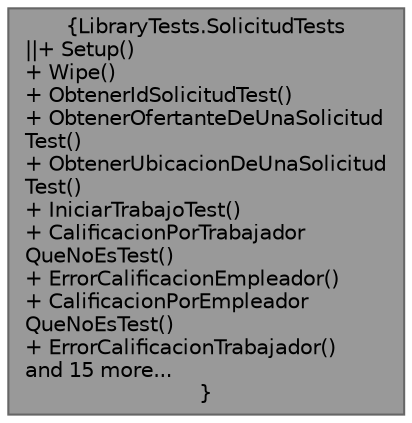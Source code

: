 digraph "LibraryTests.SolicitudTests"
{
 // INTERACTIVE_SVG=YES
 // LATEX_PDF_SIZE
  bgcolor="transparent";
  edge [fontname=Helvetica,fontsize=10,labelfontname=Helvetica,labelfontsize=10];
  node [fontname=Helvetica,fontsize=10,shape=box,height=0.2,width=0.4];
  Node1 [label="{LibraryTests.SolicitudTests\n||+ Setup()\l+ Wipe()\l+ ObtenerIdSolicitudTest()\l+ ObtenerOfertanteDeUnaSolicitud\lTest()\l+ ObtenerUbicacionDeUnaSolicitud\lTest()\l+ IniciarTrabajoTest()\l+ CalificacionPorTrabajador\lQueNoEsTest()\l+ ErrorCalificacionEmpleador()\l+ CalificacionPorEmpleador\lQueNoEsTest()\l+ ErrorCalificacionTrabajador()\land 15 more...\l}",height=0.2,width=0.4,color="gray40", fillcolor="grey60", style="filled", fontcolor="black",tooltip="Tests de la clase ."];
}
